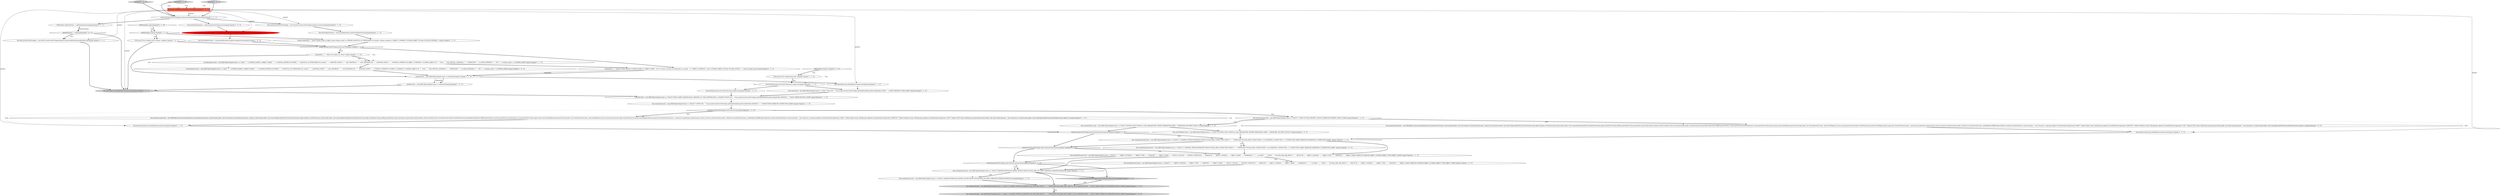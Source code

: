 digraph {
29 [style = filled, label = "this.priorityGroupCache.getAllObjects(monitor,this)@@@71@@@['1', '0', '0']", fillcolor = white, shape = ellipse image = "AAA0AAABBB1BBB"];
26 [style = filled, label = "LOG.warn(\"Error reading active schema\",e)@@@11@@@['1', '0', '1']", fillcolor = white, shape = ellipse image = "AAA0AAABBB1BBB"];
17 [style = filled, label = "this.connectionGrantCache = new JDBCObjectSimpleCache<>(,\"SELECT c.*,P.ADMIN_OPTION,P.GRANTEE FROM SYS.EXA_DBA_CONNECTION_PRIVS P \" + \"INNER JOIN SYS.EXA_DBA_CONNECTIONS C on P.GRANTED_CONNECTION = C.CONNECTION_NAME ORDER BY P.GRANTEE,C.CONNECTION_NAME \")@@@74@@@['1', '0', '0']", fillcolor = white, shape = ellipse image = "AAA0AAABBB1BBB"];
5 [style = filled, label = "@NotNull DBRProgressMonitor monitor@@@2@@@['1', '1', '1']", fillcolor = tomato, shape = box image = "AAA0AAABBB1BBB"];
49 [style = filled, label = "defaultSchema != null@@@6@@@['0', '0', '1']", fillcolor = white, shape = diamond image = "AAA0AAABBB3BBB"];
32 [style = filled, label = "schemaSQL += \" where not schema_is_virtual \"@@@13@@@['1', '1', '0']", fillcolor = white, shape = ellipse image = "AAA0AAABBB1BBB"];
8 [style = filled, label = "this.priorityGroupCache = new JDBCObjectSimpleCache<>(,\"SELECT * FROM SYS.EXA_PRIORITY_GROUPS ORDER BY PRIORITY_GROUP_NAME\")@@@29@@@['1', '1', '0']", fillcolor = white, shape = ellipse image = "AAA0AAABBB1BBB"];
13 [style = filled, label = "this.roleGrantCache = new JDBCObjectSimpleCache<>(,\"select r.*,p.ADMIN_OPTION,p.GRANTEE from EXA_DBA_ROLES r \" + \"INNER JOIN EXA_DBA_ROLE_PRIVS p ON p.GRANTED_ROLE = r.ROLE_NAME ORDER BY P.GRANTEE,R.ROLE_NAME\")@@@83@@@['1', '0', '0']", fillcolor = lightgray, shape = ellipse image = "AAA0AAABBB1BBB"];
23 [style = filled, label = "this.baseTableGrantCache = new JDBCObjectSimpleCache<>(,\"SELECT \" + \" OBJECT_SCHEMA,\" + \" OBJECT_TYPE,\" + \" GRANTEE,\" + \" OBJECT_NAME,\" + \" GROUP_CONCAT(\" + \" DISTINCT PRIVILEGE\" + \" ORDER BY\" + \" OBJECT_SCHEMA,\" + \" OBJECT_NAME\" + \" SEPARATOR '|'\" + \" ) as PRIVS \" + \" FROM\" + \" SYS.EXA_DBA_OBJ_PRIVS P\" + \" GROUP BY\" + \" OBJECT_SCHEMA,\" + \" OBJECT_TYPE,\" + \" GRANTEE,\" + \" OBJECT_NAME ORDER BY GRANTEE,OBJECT_SCHEMA,OBJECT_TYPE,OBJECT_NAME\")@@@77@@@['1', '0', '0']", fillcolor = white, shape = ellipse image = "AAA0AAABBB1BBB"];
36 [style = filled, label = "exasolCurrentUserPrivileges.getUserHasDictionaryAccess()@@@81@@@['0', '1', '0']", fillcolor = lightgray, shape = diamond image = "AAA0AAABBB2BBB"];
44 [style = filled, label = "exasolCurrentUserPrivileges.getUserHasDictionaryAccess()@@@72@@@['0', '1', '0']", fillcolor = white, shape = diamond image = "AAA0AAABBB2BBB"];
21 [style = filled, label = "this.systemGrantCache = new JDBCObjectSimpleCache<>(,\"SELECT GRANTEE,PRIVILEGE,ADMIN_OPTION FROM SYS.EXA_DBA_SYS_PRIVS ORDER BY GRANTEE,PRIVILEGE\")@@@80@@@['1', '0', '0']", fillcolor = white, shape = ellipse image = "AAA0AAABBB1BBB"];
1 [style = filled, label = "this.roleGrantCache = new JDBCObjectSimpleCache<>(,\"select r.*,p.ADMIN_OPTION,p.GRANTEE from EXA_DBA_ROLES r \" + \"INNER JOIN EXA_DBA_ROLE_PRIVS p ON p.GRANTED_ROLE = r.ROLE_NAME ORDER BY P.GRANTEE,R.ROLE_NAME\")@@@82@@@['1', '1', '0']", fillcolor = lightgray, shape = ellipse image = "AAA0AAABBB1BBB"];
31 [style = filled, label = "super.edu.fdu.CPPDG.tinypdg.pe.ExpressionInfo@9040amonitor@@@3@@@['1', '1', '1']", fillcolor = white, shape = ellipse image = "AAA0AAABBB1BBB"];
43 [style = filled, label = "this.priorityGroupCache = new DBSObjectCache<ExasolDataSource,ExasolPriorityGroup>(){@Override public void setCache(List<ExasolPriorityGroup> objects){}@Override public void removeObject(@NotNull ExasolPriorityGroup object,boolean resetFullCache){}@Override public void renameObject(@NotNull ExasolPriorityGroup object,@NotNull String oldName,@NotNull String newName){}@Override public boolean isFullyCached(){return true}@Override public ExasolPriorityGroup getObject(@NotNull DBRProgressMonitor monitor,@NotNull ExasolDataSource owner,@NotNull String name){return getCachedObject(name)}@Override public List<ExasolPriorityGroup> getCachedObjects(){return groups}@Override public ExasolPriorityGroup getCachedObject(String name){for (ExasolPriorityGroup p : groups){if (p.getName().equals(name)) return p}return null}@Override public Collection<ExasolPriorityGroup> getAllObjects(DBRProgressMonitor monitor,ExasolDataSource owner){groups = new ArrayList<>()groups.add(new ExasolPriorityGroup(owner,\"HIGH\",\"Default High Group\",900))groups.add(new ExasolPriorityGroup(owner,\"MEDIUM\",\"Default Medium Group\",900))groups.add(new ExasolPriorityGroup(owner,\"LOW\",\"Default LOW Group\",900))return groups}@Override public void clearCache(){groups = new ArrayList<>()}@Override public void cacheObject(@NotNull ExasolPriorityGroup object){}}@@@33@@@['0', '1', '0']", fillcolor = white, shape = ellipse image = "AAA0AAABBB2BBB"];
14 [style = filled, label = "this.securityPolicyCache = new JDBCObjectSimpleCache<>(,\"SELECT SYSTEM_VALUE FROM sys.EXA_PARAMETERS WHERE PARAMETER_NAME = 'PASSWORD_SECURITY_POLICY'\")@@@30@@@['1', '1', '0']", fillcolor = white, shape = ellipse image = "AAA0AAABBB1BBB"];
50 [style = filled, label = "this.db2CurrentUserPrivileges = new DB2CurrentUserPrivileges(monitor,session,defaultSchema.getName(),this)@@@7@@@['0', '0', '1']", fillcolor = white, shape = ellipse image = "AAA0AAABBB3BBB"];
25 [style = filled, label = "schemaCache = new JDBCObjectSimpleCache<>(,schemaSQL)@@@17@@@['1', '1', '0']", fillcolor = white, shape = ellipse image = "AAA0AAABBB1BBB"];
2 [style = filled, label = "initialize['1', '0', '0']", fillcolor = lightgray, shape = diamond image = "AAA0AAABBB1BBB"];
37 [style = filled, label = "schemaSQL += \" union all select distinct SCHEMA_NAME as \"OBJECT_NAME\", 'SYS' as owner, cast(null as timestamp) as created, '' as \"OBJECT_COMMENT\", null as SCHEMA_OBJECT_ID from SYS.EXA_SYSCAT \" + \"order by object_name\"@@@16@@@['0', '1', '0']", fillcolor = white, shape = ellipse image = "AAA0AAABBB2BBB"];
11 [style = filled, label = "this.activeSchemaName = determineActiveSchema(session)@@@5@@@['1', '0', '0']", fillcolor = white, shape = ellipse image = "AAA0AAABBB1BBB"];
18 [style = filled, label = "this.securityPolicyCache = new JDBCObjectSimpleCache<>(,\"SELECT SYSTEM_VALUE FROM sys.EXA_PARAMETERS WHERE PARAMETER_NAME = 'PASSWORD_SECURITY_POLICY'\")@@@31@@@['1', '0', '0']", fillcolor = white, shape = ellipse image = "AAA0AAABBB1BBB"];
3 [style = filled, label = "this.roleCache = new JDBCObjectSimpleCache<>(,\"SELECT ROLE_NAME,CREATED,ROLE_PRIORITY AS USER_PRIORITY,ROLE_COMMENT FROM SYS.\" + this.exasolCurrentUserPrivileges.getTablePrefix(ExasolSysTablePrefix.SESSION) + \"_ROLES ORDER BY ROLE_NAME\")@@@26@@@['1', '1', '0']", fillcolor = white, shape = ellipse image = "AAA0AAABBB1BBB"];
7 [style = filled, label = "schemaCache = new JDBCObjectSimpleCache<>(,schemaSQL)@@@18@@@['1', '0', '0']", fillcolor = white, shape = ellipse image = "AAA0AAABBB1BBB"];
39 [style = filled, label = "exasolCurrentUserPrivileges.getUserHasDictionaryAccess()@@@75@@@['0', '1', '0']", fillcolor = white, shape = diamond image = "AAA0AAABBB2BBB"];
16 [style = filled, label = "this.priorityGroupCache = new DBSObjectCache<ExasolDataSource,ExasolPriorityGroup>(){@Override public void setCache(List<ExasolPriorityGroup> objects){}@Override public void removeObject(@NotNull ExasolPriorityGroup object,boolean resetFullCache){}@Override public void renameObject(@NotNull ExasolPriorityGroup object,@NotNull String oldName,@NotNull String newName){}@Override public boolean isFullyCached(){return true}@Override public ExasolPriorityGroup getObject(@NotNull DBRProgressMonitor monitor,@NotNull ExasolDataSource owner,@NotNull String name){return getCachedObject(name)}@Override public List<ExasolPriorityGroup> getCachedObjects(){return groups}@Override public ExasolPriorityGroup getCachedObject(String name){for (ExasolPriorityGroup p : groups){if (p.getName().equals(name)) return p}return null}@Override public Collection<ExasolPriorityGroup> getAllObjects(DBRProgressMonitor monitor,ExasolDataSource owner){groups = new ArrayList<>()groups.add(new ExasolPriorityGroup(owner,\"HIGH\",\"Default High Group\",900))groups.add(new ExasolPriorityGroup(owner,\"MEDIUM\",\"Default Medium Group\",900))groups.add(new ExasolPriorityGroup(owner,\"LOW\",\"Default LOW Group\",900))return groups}@Override public void clearCache(){groups = new ArrayList<>()}@Override public void cacheObject(@NotNull ExasolPriorityGroup object){}}@@@34@@@['1', '0', '0']", fillcolor = white, shape = ellipse image = "AAA0AAABBB1BBB"];
28 [style = filled, label = "this.dataTypeCache.setCache(Collections.emptyList())@@@23@@@['1', '1', '0']", fillcolor = white, shape = ellipse image = "AAA0AAABBB1BBB"];
15 [style = filled, label = "virtualSchemaCache = new JDBCObjectSimpleCache<>(,\"select\" + \" s.SCHEMA_NAME as OBJECT_NAME,\" + \" s.SCHEMA_OWNER AS OWNER,\" + \"CAST(NULL AS TIMESTAMP) AS created, \" + \" ADAPTER_SCRIPT,\" + \" LAST_REFRESH,\" + \" LAST_REFRESH_BY,\" + \" ADAPTER_NOTES,\" + \" SCHEMA_COMMENT AS OBJECT_COMMENT, s.SCHEMA_OBJECT_ID\" + \" from\" + \" EXA_VIRTUAL_SCHEMAS s\" + \" INNER JOIN\" + \" sys.EXA_SCHEMAS o\" + \" ON\" + \" o.schema_name = s.SCHEMA_NAME\")@@@14@@@['1', '1', '0']", fillcolor = white, shape = ellipse image = "AAA0AAABBB1BBB"];
4 [style = filled, label = "LOG.warn(\"Error reading types info\",e)@@@22@@@['1', '1', '0']", fillcolor = white, shape = ellipse image = "AAA0AAABBB1BBB"];
27 [style = filled, label = "this.baseTableGrantCache = new JDBCObjectSimpleCache<>(,\"SELECT \" + \" OBJECT_SCHEMA,\" + \" OBJECT_TYPE,\" + \" GRANTEE,\" + \" OBJECT_NAME,\" + \" GROUP_CONCAT(\" + \" DISTINCT PRIVILEGE\" + \" ORDER BY\" + \" OBJECT_SCHEMA,\" + \" OBJECT_NAME\" + \" SEPARATOR '|'\" + \" ) as PRIVS \" + \" FROM\" + \" SYS.EXA_DBA_OBJ_PRIVS P\" + \" GROUP BY\" + \" OBJECT_SCHEMA,\" + \" OBJECT_TYPE,\" + \" GRANTEE,\" + \" OBJECT_NAME ORDER BY GRANTEE,OBJECT_SCHEMA,OBJECT_TYPE,OBJECT_NAME\")@@@76@@@['1', '1', '0']", fillcolor = white, shape = ellipse image = "AAA0AAABBB1BBB"];
34 [style = filled, label = "this.userCache = new JDBCObjectSimpleCache<>(,\"select * from SYS.\" + this.exasolCurrentUserPrivileges.getTablePrefix(ExasolSysTablePrefix.USER) + \"_USERS ORDER BY USER_NAME\")@@@25@@@['0', '1', '0']", fillcolor = white, shape = ellipse image = "AAA0AAABBB2BBB"];
20 [style = filled, label = "this.dataTypeCache.getAllObjects(monitor,this)@@@14@@@['1', '0', '1']", fillcolor = lightgray, shape = ellipse image = "AAA0AAABBB1BBB"];
40 [style = filled, label = "this.driverMajorVersion = session.getMetaData().getDriverMajorVersion()@@@6@@@['0', '1', '0']", fillcolor = white, shape = ellipse image = "AAA0AAABBB2BBB"];
24 [style = filled, label = "SQLException e@@@10@@@['1', '1', '1']", fillcolor = white, shape = diamond image = "AAA0AAABBB1BBB"];
46 [style = filled, label = "String schemaSQL = \"select schema_name as object_name,schema_owner as OWNER,CAST(NULL AS TIMESTAMP) AS created, schema_comment as OBJECT_COMMENT, SCHEMA_OBJECT_ID from SYS.EXA_SCHEMAS s \"@@@11@@@['0', '1', '0']", fillcolor = white, shape = ellipse image = "AAA0AAABBB2BBB"];
10 [style = filled, label = "virtualSchemaCache = new JDBCObjectSimpleCache<>(,\"select\" + \" s.SCHEMA_NAME as OBJECT_NAME,\" + \" s.SCHEMA_OWNER AS OWNER,\" + \"CAST(NULL AS TIMESTAMP) AS created, \" + \" ADAPTER_SCRIPT,\" + \" LAST_REFRESH,\" + \" LAST_REFRESH_BY,\" + \" ADAPTER_NOTES,\" + \" SCHEMA_COMMENT AS OBJECT_COMMENT, s.SCHEMA_OBJECT_ID\" + \" from\" + \" EXA_VIRTUAL_SCHEMAS s\" + \" INNER JOIN\" + \" sys.EXA_SCHEMAS o\" + \" ON\" + \" o.schema_name = s.SCHEMA_NAME\")@@@15@@@['1', '0', '0']", fillcolor = white, shape = ellipse image = "AAA0AAABBB1BBB"];
33 [style = filled, label = "this.connectionGrantCache = new JDBCObjectSimpleCache<>(,\"SELECT c.*,P.ADMIN_OPTION,P.GRANTEE FROM SYS.EXA_DBA_CONNECTION_PRIVS P \" + \"INNER JOIN SYS.EXA_DBA_CONNECTIONS C on P.GRANTED_CONNECTION = C.CONNECTION_NAME ORDER BY P.GRANTEE,C.CONNECTION_NAME \")@@@73@@@['1', '1', '0']", fillcolor = white, shape = ellipse image = "AAA0AAABBB1BBB"];
9 [style = filled, label = "this.connectionCache = new JDBCObjectSimpleCache<>(,\"SELECT * FROM SYS.\" + this.exasolCurrentUserPrivileges.getTablePrefix(ExasolSysTablePrefix.SESSION) + \"_CONNECTIONS ORDER BY CONNECTION_NAME\")@@@27@@@['1', '1', '0']", fillcolor = white, shape = ellipse image = "AAA0AAABBB1BBB"];
52 [style = filled, label = "initialize['0', '0', '1']", fillcolor = lightgray, shape = diamond image = "AAA0AAABBB3BBB"];
22 [style = filled, label = "exasolCurrentUserPrivileges.hasPriorityGroups()@@@28@@@['1', '1', '0']", fillcolor = white, shape = diamond image = "AAA0AAABBB1BBB"];
30 [style = filled, label = "this.systemGrantCache = new JDBCObjectSimpleCache<>(,\"SELECT GRANTEE,PRIVILEGE,ADMIN_OPTION FROM SYS.EXA_DBA_SYS_PRIVS ORDER BY GRANTEE,PRIVILEGE\")@@@79@@@['1', '1', '0']", fillcolor = white, shape = ellipse image = "AAA0AAABBB1BBB"];
0 [style = filled, label = "this.dataTypeCache.setCache(Collections.emptyList())@@@24@@@['1', '0', '0']", fillcolor = white, shape = ellipse image = "AAA0AAABBB1BBB"];
41 [style = filled, label = "SQLException e@@@8@@@['0', '1', '0']", fillcolor = white, shape = diamond image = "AAA0AAABBB2BBB"];
19 [style = filled, label = "exasolCurrentUserPrivileges.getatLeastV6()@@@12@@@['1', '1', '0']", fillcolor = white, shape = diamond image = "AAA0AAABBB1BBB"];
38 [style = filled, label = "this.priorityGroupCache.getAllObjects(monitor,this)@@@70@@@['0', '1', '0']", fillcolor = white, shape = ellipse image = "AAA0AAABBB2BBB"];
12 [style = filled, label = "this.driverMajorVersion = session.getMetaData().getDriverMajorVersion()@@@7@@@['1', '0', '0']", fillcolor = white, shape = ellipse image = "AAA0AAABBB1BBB"];
45 [style = filled, label = "this.dataTypeCache.getAllObjects(monitor,this)@@@19@@@['0', '1', '0']", fillcolor = white, shape = ellipse image = "AAA0AAABBB2BBB"];
42 [style = filled, label = "initialize['0', '1', '0']", fillcolor = lightgray, shape = diamond image = "AAA0AAABBB2BBB"];
47 [style = filled, label = "exasolCurrentUserPrivileges.getUserHasDictionaryAccess()@@@78@@@['0', '1', '0']", fillcolor = white, shape = diamond image = "AAA0AAABBB2BBB"];
48 [style = filled, label = "DBException e@@@21@@@['0', '1', '0']", fillcolor = white, shape = diamond image = "AAA0AAABBB2BBB"];
35 [style = filled, label = "this.exasolCurrentUserPrivileges = new ExasolCurrentUserPrivileges(monitor,session,this)@@@5@@@['0', '1', '0']", fillcolor = white, shape = ellipse image = "AAA0AAABBB2BBB"];
51 [style = filled, label = "DB2Schema defaultSchema = getDefaultSchema()@@@5@@@['0', '0', '1']", fillcolor = white, shape = ellipse image = "AAA0AAABBB3BBB"];
6 [style = filled, label = "this.exasolCurrentUserPrivileges = new ExasolCurrentUserPrivileges(monitor,session,this)@@@6@@@['1', '0', '0']", fillcolor = red, shape = ellipse image = "AAA1AAABBB1BBB"];
8->16 [style = bold, label=""];
15->10 [style = bold, label=""];
22->38 [style = dotted, label="false"];
38->44 [style = bold, label=""];
25->45 [style = bold, label=""];
44->33 [style = dotted, label="true"];
48->4 [style = bold, label=""];
27->23 [style = dotted, label="true"];
30->36 [style = bold, label=""];
1->13 [style = bold, label=""];
22->14 [style = dotted, label="true"];
22->8 [style = bold, label=""];
1->13 [style = dotted, label="true"];
28->0 [style = bold, label=""];
31->35 [style = bold, label=""];
21->1 [style = bold, label=""];
32->25 [style = bold, label=""];
39->47 [style = bold, label=""];
17->27 [style = bold, label=""];
24->46 [style = bold, label=""];
25->7 [style = solid, label="schemaSQL"];
32->15 [style = dotted, label="true"];
2->31 [style = bold, label=""];
0->3 [style = bold, label=""];
23->30 [style = bold, label=""];
27->30 [style = bold, label=""];
16->29 [style = bold, label=""];
22->43 [style = bold, label=""];
4->0 [style = dotted, label="true"];
5->20 [style = solid, label="monitor"];
41->24 [style = dotted, label="true"];
5->6 [style = solid, label="monitor"];
48->28 [style = dotted, label="true"];
42->31 [style = bold, label=""];
20->3 [style = bold, label=""];
25->7 [style = bold, label=""];
33->27 [style = bold, label=""];
31->11 [style = bold, label=""];
19->37 [style = bold, label=""];
4->28 [style = dotted, label="true"];
35->40 [style = bold, label=""];
5->29 [style = solid, label="monitor"];
39->27 [style = dotted, label="true"];
31->51 [style = bold, label=""];
10->25 [style = bold, label=""];
24->26 [style = dotted, label="true"];
8->14 [style = dotted, label="true"];
5->50 [style = solid, label="monitor"];
8->18 [style = dotted, label="true"];
14->18 [style = bold, label=""];
46->19 [style = bold, label=""];
27->47 [style = bold, label=""];
47->36 [style = bold, label=""];
8->16 [style = dotted, label="false"];
26->20 [style = bold, label=""];
9->22 [style = bold, label=""];
48->4 [style = dotted, label="true"];
22->43 [style = dotted, label="false"];
37->25 [style = bold, label=""];
18->33 [style = bold, label=""];
44->33 [style = bold, label=""];
8->14 [style = bold, label=""];
49->50 [style = dotted, label="true"];
7->20 [style = bold, label=""];
33->17 [style = dotted, label="true"];
26->19 [style = bold, label=""];
19->15 [style = dotted, label="true"];
49->50 [style = bold, label=""];
3->9 [style = bold, label=""];
24->26 [style = bold, label=""];
30->21 [style = bold, label=""];
42->5 [style = dotted, label="true"];
19->32 [style = bold, label=""];
43->38 [style = bold, label=""];
5->45 [style = solid, label="monitor"];
5->31 [style = solid, label="monitor"];
51->49 [style = solid, label="defaultSchema"];
32->10 [style = dotted, label="true"];
2->5 [style = dotted, label="true"];
15->37 [style = bold, label=""];
49->20 [style = bold, label=""];
33->17 [style = bold, label=""];
8->29 [style = dotted, label="false"];
6->12 [style = bold, label=""];
36->1 [style = dotted, label="true"];
5->38 [style = solid, label="monitor"];
30->1 [style = bold, label=""];
41->24 [style = bold, label=""];
28->34 [style = bold, label=""];
5->35 [style = solid, label="monitor"];
11->6 [style = bold, label=""];
50->20 [style = bold, label=""];
51->49 [style = bold, label=""];
52->5 [style = dotted, label="true"];
39->27 [style = bold, label=""];
44->39 [style = bold, label=""];
30->21 [style = dotted, label="true"];
14->44 [style = bold, label=""];
36->1 [style = bold, label=""];
4->28 [style = bold, label=""];
47->30 [style = bold, label=""];
40->46 [style = bold, label=""];
47->30 [style = dotted, label="true"];
29->33 [style = bold, label=""];
22->8 [style = dotted, label="true"];
33->39 [style = bold, label=""];
37->25 [style = solid, label="schemaSQL"];
34->3 [style = bold, label=""];
19->32 [style = dotted, label="true"];
32->15 [style = bold, label=""];
52->31 [style = bold, label=""];
27->23 [style = bold, label=""];
12->19 [style = bold, label=""];
45->34 [style = bold, label=""];
}
